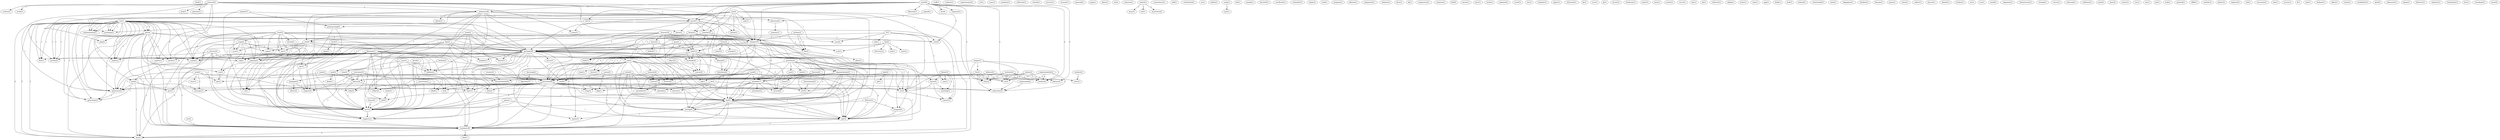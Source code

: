 digraph G {
  shell [ label="shell(1)" ];
  removed [ label="removed(1)" ];
  arithmetic [ label="arithmetic(8)" ];
  avoid [ label="avoid(1)" ];
  deal [ label="deal(1)" ];
  heard [ label="heard(1)" ];
  gennum [ label="gennum(1)" ];
  integer [ label="integer(10)" ];
  amp [ label="amp(2)" ];
  rumor [ label="rumor(1)" ];
  result [ label="result(1)" ];
  distribute [ label="distribute(2)" ];
  export [ label="export(1)" ];
  doesn [ label="doesn(1)" ];
  archive [ label="archive(1)" ];
  stuff [ label="stuff(1)" ];
  violates [ label="violates(1)" ];
  zimmermann [ label="zimmermann(1)" ];
  crl [ label="crl(1)" ];
  uses [ label="uses(1)" ];
  problem [ label="problem(1)" ];
  collection [ label="collection(1)" ];
  henrik [ label="henrik(1)" ];
  inverse [ label="inverse(1)" ];
  email [ label="email(4)" ];
  response [ label="response(1)" ];
  komsys [ label="komsys(2)" ];
  decprl [ label="decprl(1)" ];
  decprl [ label="decprl(1)" ];
  com [ label="com(2)" ];
  ethz [ label="ethz(2)" ];
  ch [ label="ch(3)" ];
  mueller [ label="mueller(4)" ];
  dec [ label="dec(3)" ];
  librarian [ label="librarian(1)" ];
  list [ label="list(4)" ];
  zusman [ label="zusman(1)" ];
  guessed [ label="guessed(1)" ];
  factoring [ label="factoring(2)" ];
  algorithm [ label="algorithm(3)" ];
  rand [ label="rand(3)" ];
  number [ label="number(7)" ];
  programming [ label="programming(2)" ];
  generator [ label="generator(2)" ];
  cf [ label="cf(1)" ];
  gmp [ label="gmp(1)" ];
  institute [ label="institute(2)" ];
  library [ label="library(4)" ];
  precision [ label="precision(26)" ];
  subroutine [ label="subroutine(1)" ];
  pdact [ label="pdact(1)" ];
  au [ label="au(2)" ];
  someone [ label="someone(1)" ];
  simtel [ label="simtel(1)" ];
  army [ label="army(1)" ];
  mil [ label="mil(1)" ];
  wuarchive [ label="wuarchive(2)" ];
  option [ label="option(1)" ];
  edu [ label="edu(9)" ];
  msu [ label="msu(4)" ];
  pari [ label="pari(2)" ];
  time [ label="time(3)" ];
  file [ label="file(2)" ];
  addition [ label="addition(1)" ];
  allocation [ label="allocation(2)" ];
  tar [ label="tar(10)" ];
  convenience [ label="convenience(1)" ];
  intel [ label="intel(3)" ];
  ecpp [ label="ecpp(2)" ];
  prz [ label="prz(1)" ];
  kernel [ label="kernel(1)" ];
  code [ label="code(11)" ];
  ucar [ label="ucar(1)" ];
  package [ label="package(28)" ];
  sage [ label="sage(1)" ];
  bignum [ label="bignum(5)" ];
  crypto [ label="crypto(1)" ];
  cgd [ label="cgd(1)" ];
  assembly [ label="assembly(2)" ];
  course [ label="course(2)" ];
  includes [ label="includes(18)" ];
  add [ label="add(1)" ];
  contributed [ label="contributed(1)" ];
  se [ label="se(1)" ];
  dublin [ label="dublin(1)" ];
  mod [ label="mod(4)" ];
  primality [ label="primality(7)" ];
  log [ label="log(1)" ];
  gcd [ label="gcd(1)" ];
  testing [ label="testing(4)" ];
  gcd [ label="gcd(5)" ];
  sqrt [ label="sqrt(3)" ];
  rsa [ label="rsa(1)" ];
  mail [ label="mail(2)" ];
  part [ label="part(4)" ];
  generation [ label="generation(1)" ];
  fear [ label="fear(1)" ];
  system [ label="system(2)" ];
  mailer [ label="mailer(1)" ];
  authentication [ label="authentication(1)" ];
  prototype [ label="prototype(1)" ];
  key [ label="key(2)" ];
  comp [ label="comp(1)" ];
  unix [ label="unix(1)" ];
  spx [ label="spx(3)" ];
  inform [ label="inform(1)" ];
  contains [ label="contains(5)" ];
  copy [ label="copy(1)" ];
  test [ label="test(2)" ];
  lab [ label="lab(1)" ];
  joseph [ label="joseph(1)" ];
  math [ label="math(2)" ];
  ucla [ label="ucla(1)" ];
  basic [ label="basic(1)" ];
  supports [ label="supports(1)" ];
  provides [ label="provides(3)" ];
  exponentiation [ label="exponentiation(3)" ];
  radix [ label="radix(1)" ];
  non [ label="non(1)" ];
  barrettd [ label="barrettd(1)" ];
  certificate [ label="certificate(1)" ];
  function [ label="function(2)" ];
  form [ label="form(1)" ];
  source [ label="source(7)" ];
  schneider [ label="schneider(1)" ];
  language [ label="language(3)" ];
  shape [ label="shape(1)" ];
  read [ label="read(1)" ];
  see [ label="see(3)" ];
  program [ label="program(1)" ];
  allocate [ label="allocate(1)" ];
  brent [ label="brent(2)" ];
  point [ label="point(3)" ];
  vintage [ label="vintage(1)" ];
  bmp [ label="bmp(2)" ];
  inria [ label="inria(3)" ];
  apml [ label="apml(1)" ];
  send [ label="send(2)" ];
  gov [ label="gov(2)" ];
  start [ label="start(1)" ];
  help [ label="help(2)" ];
  message [ label="message(1)" ];
  mp [ label="mp(3)" ];
  equipment [ label="equipment(1)" ];
  hellman [ label="hellman(1)" ];
  riordan [ label="riordan(1)" ];
  dave [ label="dave(1)" ];
  uk [ label="uk(1)" ];
  lenstra [ label="lenstra(10)" ];
  haven [ label="haven(2)" ];
  looks [ label="looks(1)" ];
  version [ label="version(6)" ];
  unsigned [ label="unsigned(1)" ];
  comparison [ label="comparison(1)" ];
  requires [ label="requires(1)" ];
  bell [ label="bell(2)" ];
  rsa [ label="rsa(1)" ];
  necisa [ label="necisa(1)" ];
  turbo [ label="turbo(2)" ];
  assembler [ label="assembler(3)" ];
  give [ label="give(1)" ];
  tardo [ label="tardo(1)" ];
  longint [ label="longint(1)" ];
  fur [ label="fur(2)" ];
  cl [ label="cl(1)" ];
  info [ label="info(1)" ];
  cam [ label="cam(1)" ];
  ac [ label="ac(2)" ];
  contact [ label="contact(1)" ];
  exptmod [ label="exptmod(1)" ];
  wustl [ label="wustl(1)" ];
  wis [ label="wis(1)" ];
  compiler [ label="compiler(1)" ];
  rsa [ label="rsa(1)" ];
  ftp [ label="ftp(4)" ];
  state [ label="state(1)" ];
  directory [ label="directory(1)" ];
  pub [ label="pub(1)" ];
  tigger [ label="tigger(1)" ];
  education [ label="education(1)" ];
  comes [ label="comes(2)" ];
  flag [ label="flag(1)" ];
  well [ label="well(1)" ];
  fly [ label="fly(1)" ];
  obtain [ label="obtain(2)" ];
  write [ label="write(1)" ];
  mac [ label="mac(1)" ];
  gnu [ label="gnu(2)" ];
  license [ label="license(2)" ];
  scss [ label="scss(1)" ];
  looked [ label="looked(1)" ];
  man [ label="man(2)" ];
  documentation [ label="documentation(4)" ];
  use [ label="use(4)" ];
  date [ label="date(1)" ];
  research [ label="research(2)" ];
  expire [ label="expire(1)" ];
  factor [ label="factor(1)" ];
  jp [ label="jp(1)" ];
  lisp [ label="lisp(2)" ];
  future [ label="future(1)" ];
  handles [ label="handles(1)" ];
  calc [ label="calc(1)" ];
  support [ label="support(2)" ];
  miracl [ label="miracl(1)" ];
  markus [ label="markus(2)" ];
  domain [ label="domain(3)" ];
  bordeaux [ label="bordeaux(1)" ];
  comp [ label="comp(1)" ];
  share [ label="share(1)" ];
  nasa [ label="nasa(1)" ];
  modula [ label="modula(3)" ];
  encryption [ label="encryption(1)" ];
  austin [ label="austin(1)" ];
  curve [ label="curve(1)" ];
  abc [ label="abc(1)" ];
  pd [ label="pd(1)" ];
  bitnet [ label="bitnet(3)" ];
  know [ label="know(3)" ];
  anything [ label="anything(1)" ];
  software [ label="software(1)" ];
  philip [ label="philip(1)" ];
  calculator [ label="calculator(3)" ];
  oz [ label="oz(2)" ];
  dbell [ label="dbell(1)" ];
  order [ label="order(1)" ];
  desk [ label="desk(1)" ];
  type [ label="type(1)" ];
  pgp [ label="pgp(1)" ];
  think [ label="think(1)" ];
  use [ label="use(2)" ];
  prove [ label="prove(1)" ];
  prof [ label="prof(1)" ];
  ireland [ label="ireland(1)" ];
  switzerland [ label="switzerland(1)" ];
  allows [ label="allows(2)" ];
  david [ label="david(1)" ];
  receive [ label="receive(2)" ];
  nishi [ label="nishi(1)" ];
  object [ label="object(2)" ];
  alagappan [ label="alagappan(1)" ];
  address [ label="address(2)" ];
  riordan [ label="riordan(1)" ];
  dietikon [ label="dietikon(1)" ];
  kannan [ label="kannan(1)" ];
  grant [ label="grant(1)" ];
  cohen [ label="cohen(1)" ];
  weber [ label="weber(1)" ];
  experimentelle [ label="experimentelle(2)" ];
  pursue [ label="pursue(1)" ];
  rkmath [ label="rkmath(1)" ];
  october [ label="october(1)" ];
  colorado [ label="colorado(1)" ];
  kida [ label="kida(2)" ];
  rikkyo [ label="rikkyo(2)" ];
  barrett [ label="barrett(1)" ];
  allow [ label="allow(1)" ];
  eu [ label="eu(1)" ];
  filename [ label="filename(11)" ];
  sun [ label="sun(1)" ];
  mark [ label="mark(2)" ];
  france [ label="france(5)" ];
  magazine [ label="magazine(1)" ];
  bertastrasse [ label="bertastrasse(1)" ];
  storage [ label="storage(1)" ];
  privacy [ label="privacy(2)" ];
  vector [ label="vector(1)" ];
  motorola [ label="motorola(1)" ];
  perl [ label="perl(2)" ];
  jpl [ label="jpl(1)" ];
  vuillemin [ label="vuillemin(1)" ];
  pem [ label="pem(2)" ];
  dr [ label="dr(2)" ];
  paris [ label="paris(2)" ];
  bellcore [ label="bellcore(1)" ];
  seems [ label="seems(1)" ];
  run [ label="run(1)" ];
  net [ label="net(1)" ];
  works [ label="works(1)" ];
  prl [ label="prl(1)" ];
  wall [ label="wall(1)" ];
  signed [ label="signed(1)" ];
  gerhard [ label="gerhard(1)" ];
  memory [ label="memory(1)" ];
  diffie [ label="diffie(1)" ];
  module [ label="module(1)" ];
  plenty [ label="plenty(1)" ];
  arjen [ label="arjen(1)" ];
  factorization [ label="factorization(2)" ];
  logitech [ label="logitech(1)" ];
  university [ label="university(2)" ];
  sell [ label="sell(1)" ];
  wisconsin [ label="wisconsin(1)" ];
  line [ label="line(1)" ];
  tex [ label="tex(3)" ];
  mathematik [ label="mathematik(2)" ];
  mcsun [ label="mcsun(1)" ];
  fi [ label="fi(1)" ];
  mat [ label="mat(1)" ];
  filename [ label="filename(1)" ];
  bothner [ label="bothner(1)" ];
  tokyo [ label="tokyo(1)" ];
  comm [ label="comm(1)" ];
  availability [ label="availability(1)" ];
  april [ label="april(2)" ];
  find [ label="find(1)" ];
  johansson [ label="johansson(1)" ];
  japan [ label="japan(1)" ];
  ellernstr [ label="ellernstr(1)" ];
  madison [ label="madison(1)" ];
  foundation [ label="foundation(1)" ];
  hut [ label="hut(1)" ];
  morekypr [ label="morekypr(2)" ];
  mach [ label="mach(2)" ];
  removed -> arithmetic [ label="1" ];
  removed -> avoid [ label="1" ];
  removed -> deal [ label="1" ];
  removed -> heard [ label="1" ];
  removed -> gennum [ label="1" ];
  removed -> integer [ label="1" ];
  removed -> amp [ label="1" ];
  removed -> rumor [ label="1" ];
  removed -> result [ label="1" ];
  removed -> distribute [ label="1" ];
  removed -> export [ label="1" ];
  removed -> doesn [ label="1" ];
  removed -> archive [ label="1" ];
  email -> arithmetic [ label="1" ];
  email -> response [ label="1" ];
  email -> heard [ label="1" ];
  email -> komsys [ label="2" ];
  email -> decprl [ label="1" ];
  email -> decprl [ label="1" ];
  email -> integer [ label="1" ];
  email -> com [ label="1" ];
  email -> ethz [ label="2" ];
  email -> ch [ label="2" ];
  email -> mueller [ label="2" ];
  email -> dec [ label="1" ];
  email -> librarian [ label="1" ];
  email -> list [ label="1" ];
  factoring -> algorithm [ label="1" ];
  factoring -> rand [ label="1" ];
  number -> programming [ label="1" ];
  number -> heard [ label="1" ];
  number -> generator [ label="1" ];
  number -> cf [ label="1" ];
  institute -> komsys [ label="1" ];
  institute -> ethz [ label="1" ];
  institute -> library [ label="1" ];
  institute -> precision [ label="1" ];
  institute -> ch [ label="1" ];
  institute -> mueller [ label="1" ];
  institute -> subroutine [ label="1" ];
  simtel -> army [ label="1" ];
  simtel -> mil [ label="1" ];
  simtel -> wuarchive [ label="1" ];
  arithmetic -> option [ label="1" ];
  arithmetic -> programming [ label="1" ];
  arithmetic -> heard [ label="1" ];
  arithmetic -> edu [ label="1" ];
  arithmetic -> msu [ label="1" ];
  arithmetic -> integer [ label="1" ];
  arithmetic -> pari [ label="1" ];
  arithmetic -> time [ label="1" ];
  arithmetic -> precision [ label="1" ];
  arithmetic -> file [ label="1" ];
  arithmetic -> cf [ label="1" ];
  arithmetic -> addition [ label="1" ];
  arithmetic -> allocation [ label="1" ];
  arithmetic -> tar [ label="1" ];
  intel -> ecpp [ label="2" ];
  intel -> prz [ label="2" ];
  intel -> kernel [ label="1" ];
  intel -> code [ label="1" ];
  intel -> ucar [ label="2" ];
  intel -> package [ label="2" ];
  intel -> sage [ label="2" ];
  intel -> bignum [ label="2" ];
  intel -> crypto [ label="2" ];
  intel -> cgd [ label="2" ];
  intel -> assembly [ label="1" ];
  intel -> course [ label="1" ];
  intel -> includes [ label="2" ];
  intel -> tar [ label="2" ];
  mod -> primality [ label="1" ];
  mod -> generator [ label="1" ];
  mod -> log [ label="1" ];
  mod -> gcd [ label="2" ];
  mod -> testing [ label="1" ];
  mod -> gcd [ label="2" ];
  mod -> sqrt [ label="3" ];
  rsa -> mail [ label="1" ];
  rsa -> part [ label="1" ];
  rsa -> generator [ label="1" ];
  rsa -> generation [ label="1" ];
  rsa -> package [ label="2" ];
  rsa -> fear [ label="1" ];
  rsa -> bignum [ label="1" ];
  rsa -> system [ label="1" ];
  rsa -> crypto [ label="1" ];
  rsa -> mailer [ label="1" ];
  rsa -> authentication [ label="1" ];
  rsa -> includes [ label="1" ];
  rsa -> prototype [ label="1" ];
  rsa -> key [ label="2" ];
  comp -> unix [ label="1" ];
  spx -> heard [ label="1" ];
  spx -> inform [ label="1" ];
  spx -> contains [ label="1" ];
  spx -> integer [ label="1" ];
  spx -> package [ label="1" ];
  spx -> com [ label="1" ];
  spx -> copy [ label="1" ];
  spx -> system [ label="1" ];
  spx -> authentication [ label="1" ];
  spx -> test [ label="1" ];
  spx -> prototype [ label="1" ];
  spx -> key [ label="1" ];
  math -> edu [ label="1" ];
  math -> package [ label="1" ];
  math -> ucla [ label="1" ];
  math -> basic [ label="1" ];
  math -> tar [ label="1" ];
  math -> supports [ label="1" ];
  provides -> exponentiation [ label="1" ];
  provides -> primality [ label="1" ];
  provides -> radix [ label="1" ];
  provides -> gcd [ label="2" ];
  provides -> testing [ label="1" ];
  provides -> non [ label="1" ];
  provides -> gcd [ label="2" ];
  provides -> sqrt [ label="1" ];
  function -> form [ label="1" ];
  function -> primality [ label="1" ];
  function -> source [ label="1" ];
  function -> test [ label="1" ];
  programming -> language [ label="1" ];
  programming -> cf [ label="1" ];
  heard -> inform [ label="1" ];
  heard -> contains [ label="1" ];
  heard -> integer [ label="1" ];
  heard -> package [ label="1" ];
  heard -> rumor [ label="1" ];
  heard -> distribute [ label="1" ];
  heard -> doesn [ label="1" ];
  ecpp -> prz [ label="1" ];
  ecpp -> ucar [ label="1" ];
  ecpp -> package [ label="1" ];
  ecpp -> sage [ label="1" ];
  ecpp -> crypto [ label="1" ];
  ecpp -> cgd [ label="1" ];
  ecpp -> includes [ label="1" ];
  ecpp -> see [ label="1" ];
  ecpp -> tar [ label="1" ];
  brent -> point [ label="1" ];
  brent -> code [ label="1" ];
  brent -> vintage [ label="1" ];
  brent -> bmp [ label="1" ];
  inria -> apml [ label="1" ];
  inria -> package [ label="1" ];
  inria -> tar [ label="1" ];
  send -> mail [ label="1" ];
  send -> gov [ label="1" ];
  send -> start [ label="1" ];
  send -> help [ label="1" ];
  send -> message [ label="1" ];
  send -> bmp [ label="1" ];
  send -> mp [ label="1" ];
  decprl -> integer [ label="1" ];
  decprl -> package [ label="1" ];
  decprl -> com [ label="1" ];
  decprl -> precision [ label="1" ];
  mail -> gov [ label="1" ];
  mail -> generator [ label="1" ];
  mail -> generation [ label="1" ];
  mail -> message [ label="1" ];
  mail -> key [ label="1" ];
  riordan -> integer [ label="1" ];
  riordan -> file [ label="1" ];
  lenstra -> exponentiation [ label="2" ];
  lenstra -> haven [ label="1" ];
  lenstra -> code [ label="1" ];
  lenstra -> integer [ label="2" ];
  lenstra -> primality [ label="2" ];
  lenstra -> generator [ label="2" ];
  lenstra -> package [ label="5" ];
  lenstra -> looks [ label="1" ];
  lenstra -> testing [ label="2" ];
  lenstra -> version [ label="3" ];
  lenstra -> unsigned [ label="2" ];
  lenstra -> sqrt [ label="2" ];
  lenstra -> tar [ label="3" ];
  rsa -> part [ label="1" ];
  rsa -> generator [ label="1" ];
  rsa -> generation [ label="1" ];
  rsa -> package [ label="2" ];
  rsa -> fear [ label="1" ];
  rsa -> bignum [ label="1" ];
  rsa -> system [ label="1" ];
  rsa -> crypto [ label="1" ];
  rsa -> mailer [ label="1" ];
  rsa -> authentication [ label="1" ];
  rsa -> includes [ label="1" ];
  rsa -> prototype [ label="1" ];
  rsa -> key [ label="2" ];
  turbo -> rand [ label="1" ];
  turbo -> gcd [ label="1" ];
  turbo -> precision [ label="1" ];
  turbo -> gcd [ label="1" ];
  turbo -> assembler [ label="1" ];
  turbo -> sqrt [ label="1" ];
  turbo -> includes [ label="1" ];
  decprl -> integer [ label="1" ];
  decprl -> package [ label="1" ];
  decprl -> com [ label="1" ];
  decprl -> precision [ label="1" ];
  longint -> fur [ label="1" ];
  longint -> ethz [ label="1" ];
  longint -> ch [ label="1" ];
  longint -> mueller [ label="1" ];
  longint -> assembler [ label="1" ];
  cl -> edu [ label="1" ];
  cl -> msu [ label="1" ];
  cl -> info [ label="1" ];
  cl -> cam [ label="1" ];
  cl -> ac [ label="1" ];
  cl -> contact [ label="1" ];
  edu -> prz [ label="1" ];
  edu -> ucar [ label="1" ];
  edu -> package [ label="1" ];
  edu -> sage [ label="1" ];
  edu -> bignum [ label="1" ];
  edu -> crypto [ label="1" ];
  edu -> cgd [ label="1" ];
  edu -> includes [ label="1" ];
  edu -> tar [ label="1" ];
  rsa -> part [ label="1" ];
  rsa -> generator [ label="1" ];
  rsa -> generation [ label="1" ];
  rsa -> package [ label="2" ];
  rsa -> fear [ label="1" ];
  rsa -> bignum [ label="1" ];
  rsa -> system [ label="1" ];
  rsa -> crypto [ label="1" ];
  rsa -> mailer [ label="1" ];
  rsa -> authentication [ label="1" ];
  rsa -> includes [ label="1" ];
  rsa -> prototype [ label="1" ];
  rsa -> key [ label="2" ];
  ftp -> package [ label="1" ];
  ftp -> bignum [ label="1" ];
  ftp -> ucla [ label="1" ];
  ftp -> state [ label="1" ];
  ftp -> directory [ label="1" ];
  ftp -> pub [ label="1" ];
  comes -> precision [ label="1" ];
  comes -> flag [ label="1" ];
  part -> integer [ label="2" ];
  part -> amp [ label="2" ];
  part -> generator [ label="1" ];
  part -> generation [ label="1" ];
  part -> result [ label="2" ];
  part -> mailer [ label="1" ];
  part -> export [ label="2" ];
  part -> well [ label="2" ];
  part -> includes [ label="1" ];
  part -> see [ label="1" ];
  part -> tar [ label="2" ];
  part -> key [ label="1" ];
  obtain -> ethz [ label="1" ];
  obtain -> ch [ label="1" ];
  obtain -> write [ label="1" ];
  obtain -> mueller [ label="1" ];
  obtain -> message [ label="1" ];
  mac -> pari [ label="1" ];
  mac -> precision [ label="1" ];
  mac -> addition [ label="1" ];
  mac -> tar [ label="1" ];
  gnu -> code [ label="1" ];
  gnu -> package [ label="2" ];
  gnu -> license [ label="1" ];
  gnu -> precision [ label="2" ];
  fur -> ethz [ label="1" ];
  fur -> library [ label="1" ];
  fur -> precision [ label="1" ];
  fur -> ch [ label="1" ];
  fur -> mueller [ label="1" ];
  fur -> subroutine [ label="1" ];
  exponentiation -> primality [ label="1" ];
  exponentiation -> generator [ label="1" ];
  exponentiation -> gcd [ label="1" ];
  exponentiation -> testing [ label="1" ];
  exponentiation -> gcd [ label="1" ];
  exponentiation -> sqrt [ label="2" ];
  haven -> code [ label="1" ];
  haven -> looks [ label="1" ];
  haven -> looked [ label="1" ];
  man -> documentation [ label="1" ];
  man -> mp [ label="1" ];
  use -> date [ label="1" ];
  use -> research [ label="1" ];
  use -> license [ label="1" ];
  use -> testing [ label="1" ];
  use -> source [ label="1" ];
  use -> expire [ label="1" ];
  use -> factor [ label="1" ];
  lisp -> package [ label="1" ];
  lisp -> future [ label="1" ];
  lisp -> handles [ label="1" ];
  lisp -> precision [ label="1" ];
  lisp -> cf [ label="1" ];
  lisp -> calc [ label="1" ];
  lisp -> support [ label="1" ];
  lisp -> tar [ label="1" ];
  markus -> write [ label="1" ];
  contains -> code [ label="1" ];
  contains -> integer [ label="2" ];
  contains -> package [ label="2" ];
  contains -> version [ label="1" ];
  contains -> assembly [ label="1" ];
  code -> domain [ label="1" ];
  code -> looks [ label="1" ];
  code -> license [ label="1" ];
  code -> precision [ label="1" ];
  code -> version [ label="2" ];
  code -> assembly [ label="1" ];
  code -> course [ label="2" ];
  modula -> time [ label="1" ];
  modula -> precision [ label="1" ];
  integer -> primality [ label="1" ];
  integer -> generator [ label="1" ];
  integer -> package [ label="6" ];
  integer -> log [ label="1" ];
  integer -> rand [ label="1" ];
  integer -> gcd [ label="1" ];
  integer -> testing [ label="1" ];
  integer -> precision [ label="1" ];
  integer -> file [ label="1" ];
  integer -> gcd [ label="1" ];
  integer -> sqrt [ label="3" ];
  primality -> generator [ label="1" ];
  primality -> encryption [ label="1" ];
  primality -> gcd [ label="1" ];
  primality -> testing [ label="4" ];
  primality -> gcd [ label="1" ];
  primality -> sqrt [ label="1" ];
  primality -> test [ label="1" ];
  primality -> tar [ label="1" ];
  generator -> generation [ label="1" ];
  bitnet -> cam [ label="1" ];
  bitnet -> know [ label="1" ];
  bitnet -> anything [ label="1" ];
  bitnet -> ac [ label="1" ];
  bitnet -> contact [ label="1" ];
  calculator -> language [ label="1" ];
  calculator -> library [ label="1" ];
  calculator -> oz [ label="1" ];
  calculator -> dbell [ label="1" ];
  calculator -> support [ label="1" ];
  calculator -> help [ label="1" ];
  pari -> desk [ label="1" ];
  pari -> library [ label="1" ];
  pari -> tar [ label="1" ];
  time -> library [ label="1" ];
  package -> log [ label="1" ];
  package -> future [ label="1" ];
  package -> handles [ label="1" ];
  package -> documentation [ label="1" ];
  package -> use [ label="1" ];
  package -> rand [ label="1" ];
  package -> gcd [ label="1" ];
  package -> testing [ label="2" ];
  package -> precision [ label="3" ];
  package -> prove [ label="1" ];
  package -> fear [ label="1" ];
  package -> bignum [ label="2" ];
  package -> system [ label="1" ];
  package -> know [ label="1" ];
  package -> mailer [ label="2" ];
  package -> basic [ label="1" ];
  package -> unsigned [ label="2" ];
  package -> addition [ label="1" ];
  package -> flag [ label="2" ];
  package -> gcd [ label="1" ];
  package -> sqrt [ label="4" ];
  package -> includes [ label="5" ];
  package -> tar [ label="1" ];
  package -> supports [ label="1" ];
  package -> key [ label="3" ];
  language -> allows [ label="1" ];
  language -> support [ label="1" ];
  david -> oz [ label="1" ];
  david -> addition [ label="1" ];
  david -> dbell [ label="1" ];
  david -> tar [ label="1" ];
  receive -> documentation [ label="1" ];
  object -> course [ label="1" ];
  domain -> distribute [ label="1" ];
  address -> ethz [ label="1" ];
  address -> documentation [ label="1" ];
  address -> ch [ label="1" ];
  address -> mueller [ label="1" ];
  library -> basic [ label="1" ];
  library -> tar [ label="1" ];
  library -> supports [ label="1" ];
  riordan -> file [ label="1" ];
  research -> license [ label="1" ];
  research -> precision [ label="1" ];
  research -> source [ label="1" ];
  experimentelle -> precision [ label="1" ];
  experimentelle -> ch [ label="1" ];
  experimentelle -> mueller [ label="1" ];
  experimentelle -> subroutine [ label="1" ];
  use -> license [ label="1" ];
  use -> testing [ label="1" ];
  use -> source [ label="1" ];
  use -> expire [ label="1" ];
  use -> factor [ label="1" ];
  rand -> includes [ label="2" ];
  gcd -> testing [ label="1" ];
  gcd -> sqrt [ label="1" ];
  gcd -> includes [ label="1" ];
  testing -> expire [ label="1" ];
  testing -> gcd [ label="1" ];
  testing -> sqrt [ label="1" ];
  precision -> version [ label="1" ];
  precision -> cf [ label="1" ];
  precision -> oz [ label="1" ];
  precision -> basic [ label="1" ];
  precision -> colorado [ label="1" ];
  precision -> flag [ label="2" ];
  precision -> dbell [ label="1" ];
  precision -> gcd [ label="2" ];
  precision -> kida [ label="1" ];
  precision -> support [ label="1" ];
  precision -> ac [ label="1" ];
  precision -> help [ label="1" ];
  precision -> sqrt [ label="3" ];
  precision -> rikkyo [ label="1" ];
  precision -> includes [ label="1" ];
  precision -> barrett [ label="1" ];
  precision -> bmp [ label="1" ];
  precision -> tar [ label="2" ];
  precision -> supports [ label="1" ];
  precision -> subroutine [ label="1" ];
  file -> allow [ label="1" ];
  file -> factor [ label="1" ];
  filename -> version [ label="1" ];
  filename -> bignum [ label="2" ];
  filename -> result [ label="1" ];
  filename -> crypto [ label="1" ];
  filename -> cf [ label="1" ];
  filename -> basic [ label="1" ];
  filename -> addition [ label="1" ];
  filename -> export [ label="1" ];
  filename -> cgd [ label="1" ];
  filename -> kida [ label="1" ];
  filename -> calc [ label="1" ];
  filename -> well [ label="1" ];
  filename -> support [ label="1" ];
  filename -> ac [ label="1" ];
  filename -> rikkyo [ label="1" ];
  filename -> includes [ label="1" ];
  filename -> tar [ label="9" ];
  filename -> supports [ label="1" ];
  france -> tar [ label="2" ];
  privacy -> bignum [ label="1" ];
  privacy -> crypto [ label="1" ];
  privacy -> mailer [ label="1" ];
  privacy -> cgd [ label="1" ];
  privacy -> tar [ label="1" ];
  privacy -> key [ label="1" ];
  bignum -> see [ label="1" ];
  bignum -> tar [ label="1" ];
  perl -> source [ label="1" ];
  perl -> jpl [ label="1" ];
  perl -> includes [ label="1" ];
  source -> gcd [ label="1" ];
  source -> assembler [ label="1" ];
  source -> sqrt [ label="1" ];
  source -> includes [ label="1" ];
  know -> anything [ label="1" ];
  know -> ac [ label="1" ];
  know -> contact [ label="1" ];
  dr -> colorado [ label="1" ];
  dr -> barrett [ label="1" ];
  dr -> subroutine [ label="1" ];
  bellcore -> unsigned [ label="1" ];
  bellcore -> sqrt [ label="1" ];
  bellcore -> tar [ label="1" ];
  crypto -> includes [ label="1" ];
  basic -> gcd [ label="1" ];
  basic -> well [ label="1" ];
  unsigned -> sqrt [ label="1" ];
  works -> well [ label="1" ];
  signed -> allocation [ label="1" ];
  allocation -> memory [ label="1" ];
  assembly -> course [ label="1" ];
  arjen -> sqrt [ label="1" ];
  arjen -> tar [ label="2" ];
  factorization -> test [ label="1" ];
  gcd -> sqrt [ label="1" ];
  gcd -> includes [ label="1" ];
  calc -> support [ label="1" ];
  calc -> tar [ label="1" ];
  university -> ac [ label="1" ];
  university -> rikkyo [ label="1" ];
  university -> tar [ label="1" ];
  well -> tar [ label="1" ];
  tex -> includes [ label="1" ];
  mathematik -> subroutine [ label="1" ];
  filename -> ac [ label="1" ];
  filename -> rikkyo [ label="1" ];
  filename -> includes [ label="1" ];
  filename -> tar [ label="9" ];
  filename -> supports [ label="1" ];
  ac -> contact [ label="1" ];
  dec -> prototype [ label="1" ];
  dec -> key [ label="1" ];
  sqrt -> includes [ label="1" ];
  includes -> find [ label="1" ];
  includes -> key [ label="2" ];
  see -> mp [ label="1" ];
  tar -> supports [ label="1" ];
}
